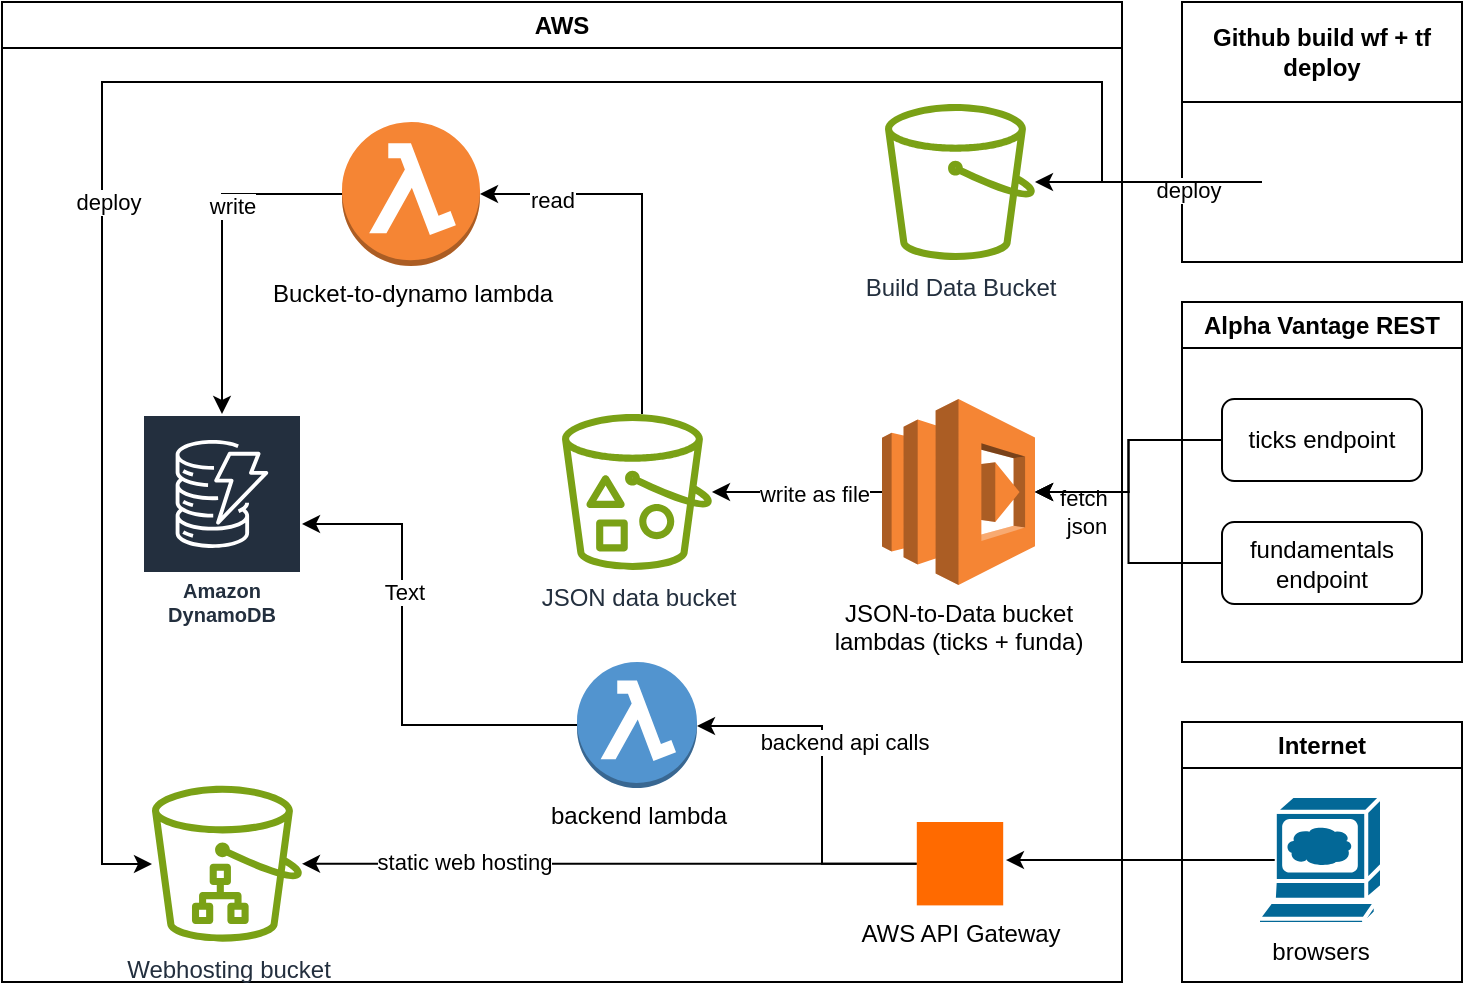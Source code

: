 <mxfile version="27.1.5">
  <diagram name="1 oldal" id="AE7PhsLBC-s5flTtmjhg">
    <mxGraphModel dx="1426" dy="743" grid="1" gridSize="10" guides="1" tooltips="1" connect="1" arrows="1" fold="1" page="1" pageScale="1" pageWidth="827" pageHeight="1169" background="#ffffff" math="0" shadow="0">
      <root>
        <mxCell id="0" />
        <mxCell id="1" parent="0" />
        <mxCell id="jOvSbTWc-YH8an7H_u_1-9" value="AWS" style="swimlane;whiteSpace=wrap;html=1;" vertex="1" parent="1">
          <mxGeometry x="30" y="30" width="560" height="490" as="geometry" />
        </mxCell>
        <mxCell id="jOvSbTWc-YH8an7H_u_1-36" value="" style="edgeStyle=orthogonalEdgeStyle;rounded=0;orthogonalLoop=1;jettySize=auto;html=1;" edge="1" parent="jOvSbTWc-YH8an7H_u_1-9" source="jOvSbTWc-YH8an7H_u_1-14" target="jOvSbTWc-YH8an7H_u_1-35">
          <mxGeometry relative="1" as="geometry">
            <Array as="points">
              <mxPoint x="410" y="431" />
              <mxPoint x="410" y="362" />
            </Array>
          </mxGeometry>
        </mxCell>
        <mxCell id="jOvSbTWc-YH8an7H_u_1-46" value="backend api calls" style="edgeLabel;html=1;align=center;verticalAlign=middle;resizable=0;points=[];" vertex="1" connectable="0" parent="jOvSbTWc-YH8an7H_u_1-36">
          <mxGeometry x="0.797" relative="1" as="geometry">
            <mxPoint x="55" y="8" as="offset" />
          </mxGeometry>
        </mxCell>
        <mxCell id="jOvSbTWc-YH8an7H_u_1-37" value="" style="edgeStyle=orthogonalEdgeStyle;rounded=0;orthogonalLoop=1;jettySize=auto;html=1;" edge="1" parent="jOvSbTWc-YH8an7H_u_1-9" source="jOvSbTWc-YH8an7H_u_1-14" target="jOvSbTWc-YH8an7H_u_1-18">
          <mxGeometry relative="1" as="geometry" />
        </mxCell>
        <mxCell id="jOvSbTWc-YH8an7H_u_1-45" value="static web hosting" style="edgeLabel;html=1;align=center;verticalAlign=middle;resizable=0;points=[];" vertex="1" connectable="0" parent="jOvSbTWc-YH8an7H_u_1-37">
          <mxGeometry x="0.473" y="-1" relative="1" as="geometry">
            <mxPoint as="offset" />
          </mxGeometry>
        </mxCell>
        <mxCell id="jOvSbTWc-YH8an7H_u_1-14" value="AWS API Gateway" style="points=[];aspect=fixed;html=1;align=center;shadow=0;dashed=0;fillColor=#FF6A00;strokeColor=none;shape=mxgraph.alibaba_cloud.apigateway;labelPosition=center;verticalLabelPosition=bottom;verticalAlign=top;" vertex="1" parent="jOvSbTWc-YH8an7H_u_1-9">
          <mxGeometry x="457.4" y="410" width="43.2" height="41.7" as="geometry" />
        </mxCell>
        <mxCell id="jOvSbTWc-YH8an7H_u_1-15" value="Amazon DynamoDB" style="sketch=0;outlineConnect=0;fontColor=#232F3E;gradientColor=none;strokeColor=#ffffff;fillColor=#232F3E;dashed=0;verticalLabelPosition=middle;verticalAlign=bottom;align=center;html=1;whiteSpace=wrap;fontSize=10;fontStyle=1;spacing=3;shape=mxgraph.aws4.productIcon;prIcon=mxgraph.aws4.dynamodb;" vertex="1" parent="jOvSbTWc-YH8an7H_u_1-9">
          <mxGeometry x="70" y="206" width="80" height="110" as="geometry" />
        </mxCell>
        <mxCell id="jOvSbTWc-YH8an7H_u_1-17" value="Build Data Bucket" style="sketch=0;outlineConnect=0;fontColor=#232F3E;gradientColor=none;fillColor=#7AA116;strokeColor=none;dashed=0;verticalLabelPosition=bottom;verticalAlign=top;align=center;html=1;fontSize=12;fontStyle=0;aspect=fixed;pointerEvents=1;shape=mxgraph.aws4.bucket;" vertex="1" parent="jOvSbTWc-YH8an7H_u_1-9">
          <mxGeometry x="441.5" y="51" width="75" height="78" as="geometry" />
        </mxCell>
        <mxCell id="jOvSbTWc-YH8an7H_u_1-18" value="Webhosting bucket" style="sketch=0;outlineConnect=0;fontColor=#232F3E;gradientColor=none;fillColor=#7AA116;strokeColor=none;dashed=0;verticalLabelPosition=bottom;verticalAlign=top;align=center;html=1;fontSize=12;fontStyle=0;aspect=fixed;pointerEvents=1;shape=mxgraph.aws4.simple_storage_service_directory_bucket;" vertex="1" parent="jOvSbTWc-YH8an7H_u_1-9">
          <mxGeometry x="75" y="391.85" width="75" height="78" as="geometry" />
        </mxCell>
        <mxCell id="jOvSbTWc-YH8an7H_u_1-32" value="" style="edgeStyle=orthogonalEdgeStyle;rounded=0;orthogonalLoop=1;jettySize=auto;html=1;" edge="1" parent="jOvSbTWc-YH8an7H_u_1-9" source="jOvSbTWc-YH8an7H_u_1-16" target="jOvSbTWc-YH8an7H_u_1-31">
          <mxGeometry relative="1" as="geometry">
            <Array as="points">
              <mxPoint x="320" y="96" />
            </Array>
          </mxGeometry>
        </mxCell>
        <mxCell id="jOvSbTWc-YH8an7H_u_1-43" value="read" style="edgeLabel;html=1;align=center;verticalAlign=middle;resizable=0;points=[];" vertex="1" connectable="0" parent="jOvSbTWc-YH8an7H_u_1-32">
          <mxGeometry x="0.623" y="3" relative="1" as="geometry">
            <mxPoint as="offset" />
          </mxGeometry>
        </mxCell>
        <mxCell id="jOvSbTWc-YH8an7H_u_1-16" value="JSON data bucket" style="sketch=0;outlineConnect=0;fontColor=#232F3E;gradientColor=none;fillColor=#7AA116;strokeColor=none;dashed=0;verticalLabelPosition=bottom;verticalAlign=top;align=center;html=1;fontSize=12;fontStyle=0;aspect=fixed;pointerEvents=1;shape=mxgraph.aws4.bucket_with_objects;" vertex="1" parent="jOvSbTWc-YH8an7H_u_1-9">
          <mxGeometry x="280" y="206" width="75" height="78" as="geometry" />
        </mxCell>
        <mxCell id="jOvSbTWc-YH8an7H_u_1-30" value="" style="edgeStyle=orthogonalEdgeStyle;rounded=0;orthogonalLoop=1;jettySize=auto;html=1;" edge="1" parent="jOvSbTWc-YH8an7H_u_1-9" source="jOvSbTWc-YH8an7H_u_1-25" target="jOvSbTWc-YH8an7H_u_1-16">
          <mxGeometry relative="1" as="geometry" />
        </mxCell>
        <mxCell id="jOvSbTWc-YH8an7H_u_1-42" value="write as file" style="edgeLabel;html=1;align=center;verticalAlign=middle;resizable=0;points=[];" vertex="1" connectable="0" parent="jOvSbTWc-YH8an7H_u_1-30">
          <mxGeometry x="-0.2" y="1" relative="1" as="geometry">
            <mxPoint as="offset" />
          </mxGeometry>
        </mxCell>
        <mxCell id="jOvSbTWc-YH8an7H_u_1-25" value="JSON-to-Data bucket&lt;br&gt;lambdas (ticks + funda)" style="outlineConnect=0;dashed=0;verticalLabelPosition=bottom;verticalAlign=top;align=center;html=1;shape=mxgraph.aws3.lambda;fillColor=#F58534;gradientColor=none;" vertex="1" parent="jOvSbTWc-YH8an7H_u_1-9">
          <mxGeometry x="440" y="198.5" width="76.5" height="93" as="geometry" />
        </mxCell>
        <mxCell id="jOvSbTWc-YH8an7H_u_1-34" value="" style="edgeStyle=orthogonalEdgeStyle;rounded=0;orthogonalLoop=1;jettySize=auto;html=1;" edge="1" parent="jOvSbTWc-YH8an7H_u_1-9" source="jOvSbTWc-YH8an7H_u_1-31" target="jOvSbTWc-YH8an7H_u_1-15">
          <mxGeometry relative="1" as="geometry" />
        </mxCell>
        <mxCell id="jOvSbTWc-YH8an7H_u_1-44" value="write" style="edgeLabel;html=1;align=center;verticalAlign=middle;resizable=0;points=[];" vertex="1" connectable="0" parent="jOvSbTWc-YH8an7H_u_1-34">
          <mxGeometry x="-0.224" y="5" relative="1" as="geometry">
            <mxPoint as="offset" />
          </mxGeometry>
        </mxCell>
        <mxCell id="jOvSbTWc-YH8an7H_u_1-31" value="Bucket-to-dynamo lambda" style="outlineConnect=0;dashed=0;verticalLabelPosition=bottom;verticalAlign=top;align=center;html=1;shape=mxgraph.aws3.lambda_function;fillColor=#F58534;gradientColor=none;" vertex="1" parent="jOvSbTWc-YH8an7H_u_1-9">
          <mxGeometry x="170" y="60" width="69" height="72" as="geometry" />
        </mxCell>
        <mxCell id="jOvSbTWc-YH8an7H_u_1-47" value="" style="edgeStyle=orthogonalEdgeStyle;rounded=0;orthogonalLoop=1;jettySize=auto;html=1;" edge="1" parent="jOvSbTWc-YH8an7H_u_1-9" source="jOvSbTWc-YH8an7H_u_1-35" target="jOvSbTWc-YH8an7H_u_1-15">
          <mxGeometry relative="1" as="geometry">
            <Array as="points">
              <mxPoint x="200" y="362" />
              <mxPoint x="200" y="261" />
            </Array>
          </mxGeometry>
        </mxCell>
        <mxCell id="jOvSbTWc-YH8an7H_u_1-48" value="Text" style="edgeLabel;html=1;align=center;verticalAlign=middle;resizable=0;points=[];" vertex="1" connectable="0" parent="jOvSbTWc-YH8an7H_u_1-47">
          <mxGeometry x="0.294" y="-1" relative="1" as="geometry">
            <mxPoint as="offset" />
          </mxGeometry>
        </mxCell>
        <mxCell id="jOvSbTWc-YH8an7H_u_1-35" value="backend lambda" style="outlineConnect=0;dashed=0;verticalLabelPosition=bottom;verticalAlign=top;align=center;html=1;shape=mxgraph.aws3.lambda_function;fillColor=#5294CF;gradientColor=none;" vertex="1" parent="jOvSbTWc-YH8an7H_u_1-9">
          <mxGeometry x="287.5" y="330" width="60" height="63" as="geometry" />
        </mxCell>
        <mxCell id="jOvSbTWc-YH8an7H_u_1-11" value="Alpha Vantage REST" style="swimlane;whiteSpace=wrap;html=1;" vertex="1" parent="1">
          <mxGeometry x="620" y="180" width="140" height="180" as="geometry" />
        </mxCell>
        <mxCell id="jOvSbTWc-YH8an7H_u_1-26" value="&lt;div&gt;&lt;span style=&quot;background-color: transparent; color: light-dark(rgb(0, 0, 0), rgb(255, 255, 255));&quot;&gt;ticks endpoint&lt;/span&gt;&lt;/div&gt;" style="rounded=1;whiteSpace=wrap;html=1;" vertex="1" parent="jOvSbTWc-YH8an7H_u_1-11">
          <mxGeometry x="20" y="48.5" width="100" height="41" as="geometry" />
        </mxCell>
        <mxCell id="jOvSbTWc-YH8an7H_u_1-27" value="fundamentals endpoint" style="rounded=1;whiteSpace=wrap;html=1;" vertex="1" parent="jOvSbTWc-YH8an7H_u_1-11">
          <mxGeometry x="20" y="110" width="100" height="41" as="geometry" />
        </mxCell>
        <mxCell id="jOvSbTWc-YH8an7H_u_1-12" value="Internet" style="swimlane;whiteSpace=wrap;html=1;" vertex="1" parent="1">
          <mxGeometry x="620" y="390" width="140" height="130" as="geometry" />
        </mxCell>
        <mxCell id="jOvSbTWc-YH8an7H_u_1-49" value="browsers" style="shape=mxgraph.cisco.computers_and_peripherals.web_browser;html=1;pointerEvents=1;dashed=0;fillColor=#036897;strokeColor=#ffffff;strokeWidth=2;verticalLabelPosition=bottom;verticalAlign=top;align=center;outlineConnect=0;" vertex="1" parent="jOvSbTWc-YH8an7H_u_1-12">
          <mxGeometry x="38" y="37" width="62" height="64" as="geometry" />
        </mxCell>
        <mxCell id="jOvSbTWc-YH8an7H_u_1-19" value="Github build wf + tf deploy" style="swimlane;whiteSpace=wrap;html=1;startSize=50;" vertex="1" parent="1">
          <mxGeometry x="620" y="30" width="140" height="130" as="geometry" />
        </mxCell>
        <mxCell id="jOvSbTWc-YH8an7H_u_1-20" value="" style="shape=image;html=1;verticalAlign=top;verticalLabelPosition=bottom;labelBackgroundColor=#ffffff;imageAspect=0;aspect=fixed;image=https://cdn4.iconfinder.com/data/icons/ionicons/512/icon-social-github-128.png" vertex="1" parent="jOvSbTWc-YH8an7H_u_1-19">
          <mxGeometry x="40" y="60" width="60" height="60" as="geometry" />
        </mxCell>
        <mxCell id="jOvSbTWc-YH8an7H_u_1-23" value="" style="edgeStyle=orthogonalEdgeStyle;rounded=0;orthogonalLoop=1;jettySize=auto;html=1;" edge="1" parent="1" source="jOvSbTWc-YH8an7H_u_1-20" target="jOvSbTWc-YH8an7H_u_1-18">
          <mxGeometry relative="1" as="geometry">
            <Array as="points">
              <mxPoint x="580" y="120" />
              <mxPoint x="580" y="70" />
              <mxPoint x="80" y="70" />
              <mxPoint x="80" y="461" />
            </Array>
          </mxGeometry>
        </mxCell>
        <mxCell id="jOvSbTWc-YH8an7H_u_1-39" value="deploy" style="edgeLabel;html=1;align=center;verticalAlign=middle;resizable=0;points=[];" vertex="1" connectable="0" parent="jOvSbTWc-YH8an7H_u_1-23">
          <mxGeometry x="-0.929" y="4" relative="1" as="geometry">
            <mxPoint as="offset" />
          </mxGeometry>
        </mxCell>
        <mxCell id="jOvSbTWc-YH8an7H_u_1-51" value="deploy" style="edgeLabel;html=1;align=center;verticalAlign=middle;resizable=0;points=[];" vertex="1" connectable="0" parent="jOvSbTWc-YH8an7H_u_1-23">
          <mxGeometry x="0.319" y="3" relative="1" as="geometry">
            <mxPoint as="offset" />
          </mxGeometry>
        </mxCell>
        <mxCell id="jOvSbTWc-YH8an7H_u_1-28" value="" style="edgeStyle=orthogonalEdgeStyle;rounded=0;orthogonalLoop=1;jettySize=auto;html=1;" edge="1" parent="1" source="jOvSbTWc-YH8an7H_u_1-26" target="jOvSbTWc-YH8an7H_u_1-25">
          <mxGeometry relative="1" as="geometry" />
        </mxCell>
        <mxCell id="jOvSbTWc-YH8an7H_u_1-40" value="fetch&amp;nbsp;&lt;div&gt;json&lt;/div&gt;" style="edgeLabel;html=1;align=center;verticalAlign=middle;resizable=0;points=[];" vertex="1" connectable="0" parent="jOvSbTWc-YH8an7H_u_1-28">
          <mxGeometry x="-0.774" y="1" relative="1" as="geometry">
            <mxPoint x="-55" y="35" as="offset" />
          </mxGeometry>
        </mxCell>
        <mxCell id="jOvSbTWc-YH8an7H_u_1-29" value="" style="edgeStyle=orthogonalEdgeStyle;rounded=0;orthogonalLoop=1;jettySize=auto;html=1;" edge="1" parent="1" source="jOvSbTWc-YH8an7H_u_1-27" target="jOvSbTWc-YH8an7H_u_1-25">
          <mxGeometry relative="1" as="geometry" />
        </mxCell>
        <mxCell id="jOvSbTWc-YH8an7H_u_1-38" value="" style="edgeStyle=orthogonalEdgeStyle;rounded=0;orthogonalLoop=1;jettySize=auto;html=1;" edge="1" parent="1" source="jOvSbTWc-YH8an7H_u_1-20" target="jOvSbTWc-YH8an7H_u_1-17">
          <mxGeometry relative="1" as="geometry" />
        </mxCell>
        <mxCell id="jOvSbTWc-YH8an7H_u_1-41" value="" style="edgeStyle=orthogonalEdgeStyle;rounded=0;orthogonalLoop=1;jettySize=auto;html=1;" edge="1" parent="1" source="jOvSbTWc-YH8an7H_u_1-26" target="jOvSbTWc-YH8an7H_u_1-25">
          <mxGeometry relative="1" as="geometry" />
        </mxCell>
        <mxCell id="jOvSbTWc-YH8an7H_u_1-50" style="edgeStyle=orthogonalEdgeStyle;rounded=0;orthogonalLoop=1;jettySize=auto;html=1;exitX=0.135;exitY=0.5;exitDx=0;exitDy=0;exitPerimeter=0;entryX=1.032;entryY=0.456;entryDx=0;entryDy=0;entryPerimeter=0;" edge="1" parent="1" source="jOvSbTWc-YH8an7H_u_1-49" target="jOvSbTWc-YH8an7H_u_1-14">
          <mxGeometry relative="1" as="geometry">
            <mxPoint x="540" y="461" as="targetPoint" />
          </mxGeometry>
        </mxCell>
      </root>
    </mxGraphModel>
  </diagram>
</mxfile>
